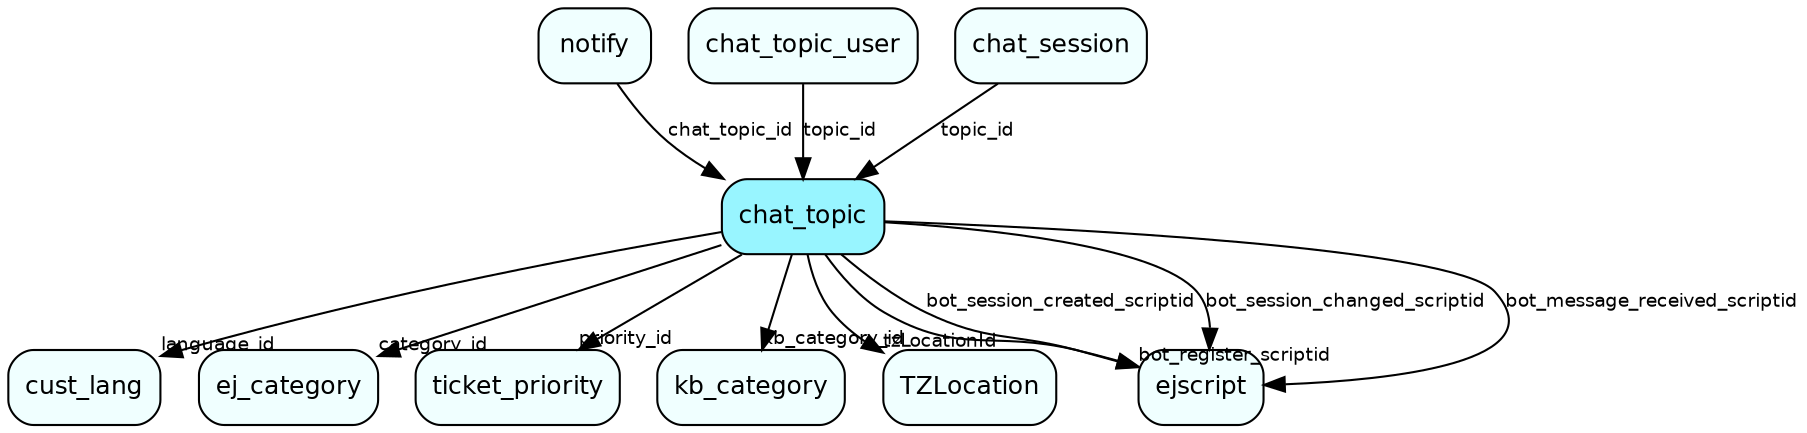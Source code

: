 digraph chat_topic  {
node [shape = box style="rounded, filled" fontname = "Helvetica" fontsize = "12" ]
edge [fontname = "Helvetica" fontsize = "9"]

chat_topic[fillcolor = "cadetblue1"]
cust_lang[fillcolor = "azure1"]
ej_category[fillcolor = "azure1"]
ticket_priority[fillcolor = "azure1"]
kb_category[fillcolor = "azure1"]
TZLocation[fillcolor = "azure1"]
ejscript[fillcolor = "azure1"]
notify[fillcolor = "azure1"]
chat_topic_user[fillcolor = "azure1"]
chat_session[fillcolor = "azure1"]
chat_topic -> cust_lang [headlabel = "language_id"]
chat_topic -> ej_category [headlabel = "category_id"]
chat_topic -> ticket_priority [headlabel = "priority_id"]
chat_topic -> kb_category [headlabel = "kb_category_id"]
chat_topic -> TZLocation [headlabel = "tzLocationId"]
chat_topic -> ejscript [headlabel = "bot_register_scriptid"]
chat_topic -> ejscript [label = "bot_session_created_scriptid"]
chat_topic -> ejscript [label = "bot_session_changed_scriptid"]
chat_topic -> ejscript [label = "bot_message_received_scriptid"]
notify -> chat_topic [label = "chat_topic_id"]
chat_topic_user -> chat_topic [label = "topic_id"]
chat_session -> chat_topic [label = "topic_id"]
}
